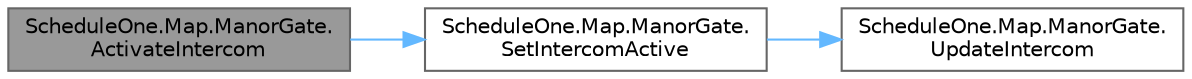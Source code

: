 digraph "ScheduleOne.Map.ManorGate.ActivateIntercom"
{
 // LATEX_PDF_SIZE
  bgcolor="transparent";
  edge [fontname=Helvetica,fontsize=10,labelfontname=Helvetica,labelfontsize=10];
  node [fontname=Helvetica,fontsize=10,shape=box,height=0.2,width=0.4];
  rankdir="LR";
  Node1 [id="Node000001",label="ScheduleOne.Map.ManorGate.\lActivateIntercom",height=0.2,width=0.4,color="gray40", fillcolor="grey60", style="filled", fontcolor="black",tooltip=" "];
  Node1 -> Node2 [id="edge1_Node000001_Node000002",color="steelblue1",style="solid",tooltip=" "];
  Node2 [id="Node000002",label="ScheduleOne.Map.ManorGate.\lSetIntercomActive",height=0.2,width=0.4,color="grey40", fillcolor="white", style="filled",URL="$class_schedule_one_1_1_map_1_1_manor_gate.html#a4df129275b00e8b3349e008c4885a6e9",tooltip=" "];
  Node2 -> Node3 [id="edge2_Node000002_Node000003",color="steelblue1",style="solid",tooltip=" "];
  Node3 [id="Node000003",label="ScheduleOne.Map.ManorGate.\lUpdateIntercom",height=0.2,width=0.4,color="grey40", fillcolor="white", style="filled",URL="$class_schedule_one_1_1_map_1_1_manor_gate.html#a256ba644fd9c38dbde06a823fcb506f0",tooltip=" "];
}
